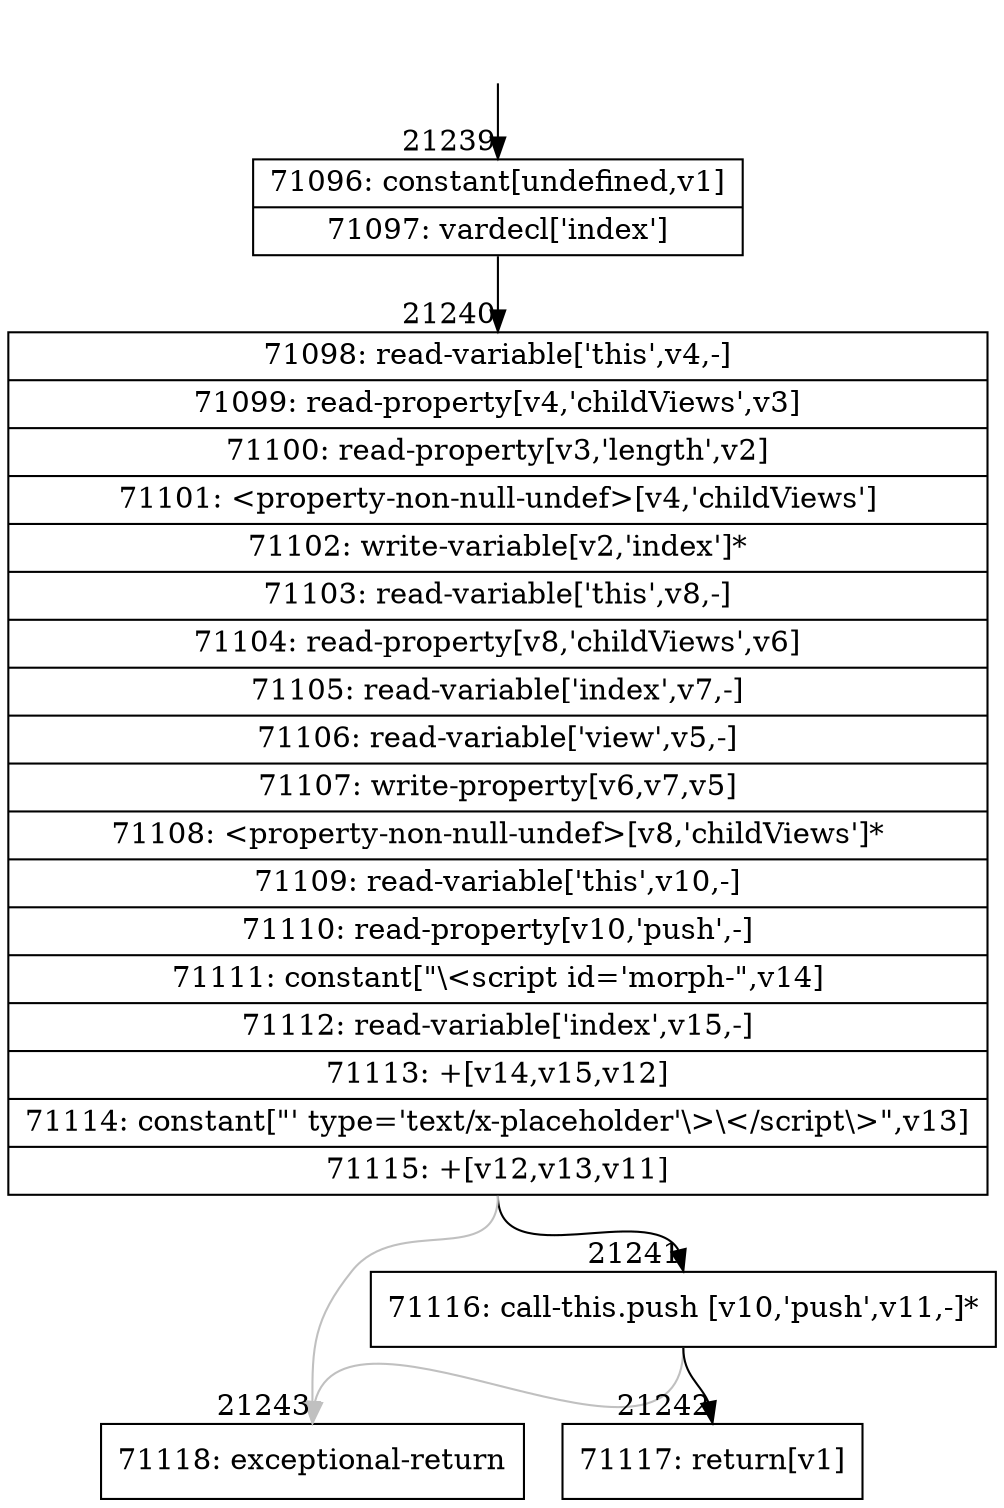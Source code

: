 digraph {
rankdir="TD"
BB_entry1858[shape=none,label=""];
BB_entry1858 -> BB21239 [tailport=s, headport=n, headlabel="    21239"]
BB21239 [shape=record label="{71096: constant[undefined,v1]|71097: vardecl['index']}" ] 
BB21239 -> BB21240 [tailport=s, headport=n, headlabel="      21240"]
BB21240 [shape=record label="{71098: read-variable['this',v4,-]|71099: read-property[v4,'childViews',v3]|71100: read-property[v3,'length',v2]|71101: \<property-non-null-undef\>[v4,'childViews']|71102: write-variable[v2,'index']*|71103: read-variable['this',v8,-]|71104: read-property[v8,'childViews',v6]|71105: read-variable['index',v7,-]|71106: read-variable['view',v5,-]|71107: write-property[v6,v7,v5]|71108: \<property-non-null-undef\>[v8,'childViews']*|71109: read-variable['this',v10,-]|71110: read-property[v10,'push',-]|71111: constant[\"\\\<script id='morph-\",v14]|71112: read-variable['index',v15,-]|71113: +[v14,v15,v12]|71114: constant[\"' type='text/x-placeholder'\\\>\\\</script\\\>\",v13]|71115: +[v12,v13,v11]}" ] 
BB21240 -> BB21241 [tailport=s, headport=n, headlabel="      21241"]
BB21240 -> BB21243 [tailport=s, headport=n, color=gray, headlabel="      21243"]
BB21241 [shape=record label="{71116: call-this.push [v10,'push',v11,-]*}" ] 
BB21241 -> BB21242 [tailport=s, headport=n, headlabel="      21242"]
BB21241 -> BB21243 [tailport=s, headport=n, color=gray]
BB21242 [shape=record label="{71117: return[v1]}" ] 
BB21243 [shape=record label="{71118: exceptional-return}" ] 
//#$~ 39975
}
